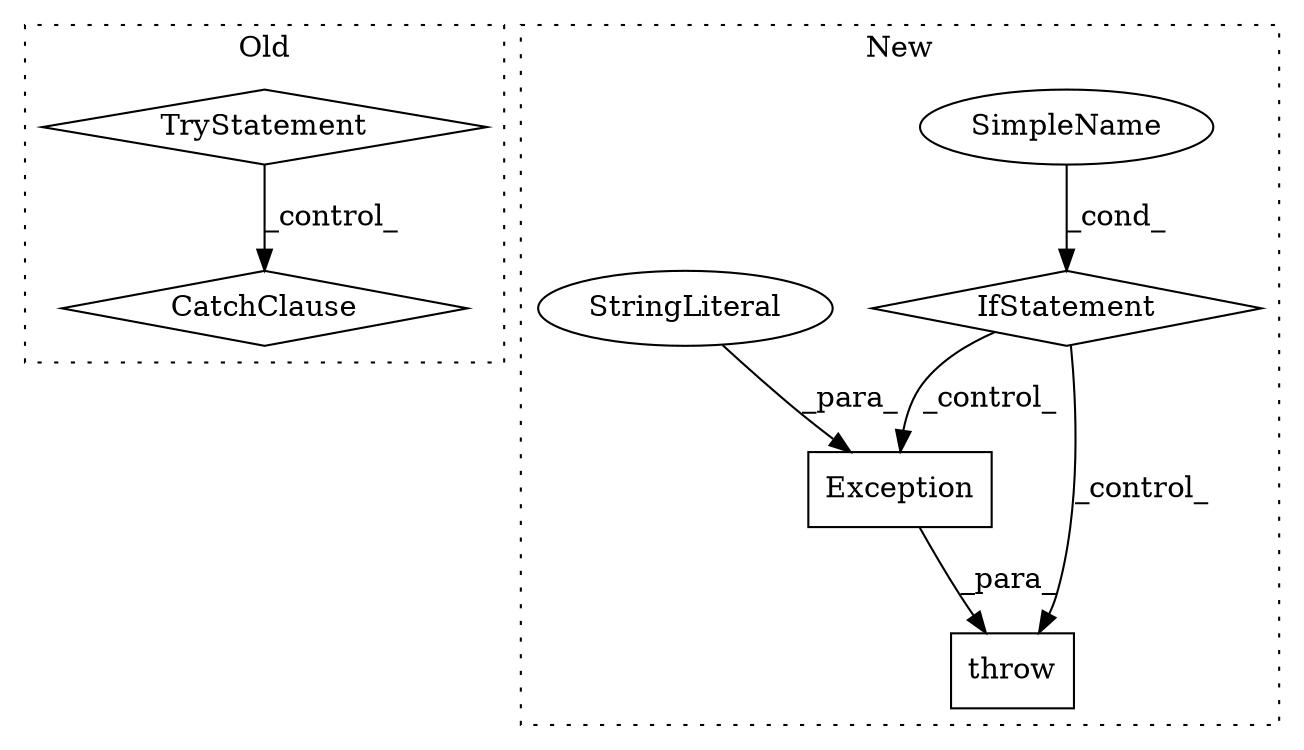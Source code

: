 digraph G {
subgraph cluster0 {
1 [label="TryStatement" a="54" s="978" l="4" shape="diamond"];
3 [label="CatchClause" a="12" s="1020,1054" l="11,2" shape="diamond"];
label = "Old";
style="dotted";
}
subgraph cluster1 {
2 [label="Exception" a="32" s="726,757" l="10,1" shape="box"];
4 [label="IfStatement" a="25" s="680,710" l="4,2" shape="diamond"];
5 [label="SimpleName" a="42" s="" l="" shape="ellipse"];
6 [label="throw" a="53" s="720" l="6" shape="box"];
7 [label="StringLiteral" a="45" s="736" l="21" shape="ellipse"];
label = "New";
style="dotted";
}
1 -> 3 [label="_control_"];
2 -> 6 [label="_para_"];
4 -> 6 [label="_control_"];
4 -> 2 [label="_control_"];
5 -> 4 [label="_cond_"];
7 -> 2 [label="_para_"];
}